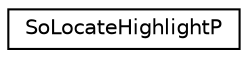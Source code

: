 digraph "Graphical Class Hierarchy"
{
 // LATEX_PDF_SIZE
  edge [fontname="Helvetica",fontsize="10",labelfontname="Helvetica",labelfontsize="10"];
  node [fontname="Helvetica",fontsize="10",shape=record];
  rankdir="LR";
  Node0 [label="SoLocateHighlightP",height=0.2,width=0.4,color="black", fillcolor="white", style="filled",URL="$classSoLocateHighlightP.html",tooltip=" "];
}
